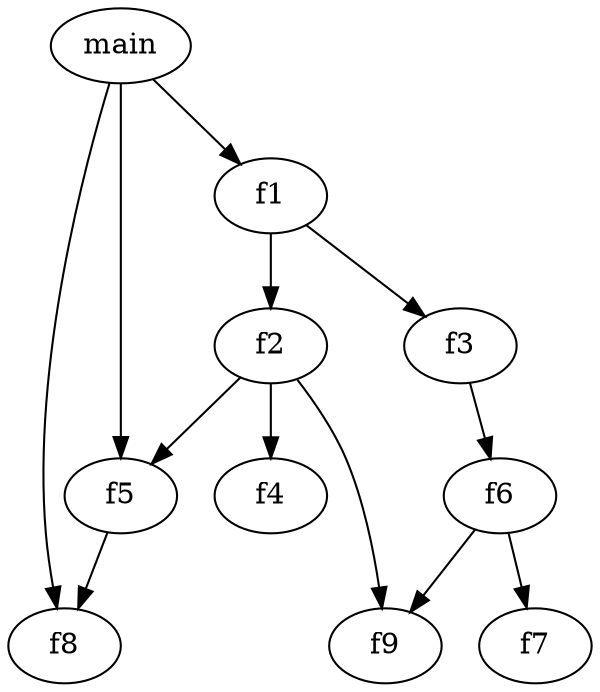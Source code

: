digraph {
	0 [label=main]
	1 [label=f1]
	0 -> 1
	2 [label=f2]
	1 -> 2
	3 [label=f3]
	1 -> 3
	4 [label=f4]
	2 -> 4
	5 [label=f5]
	2 -> 5
	6 [label=f6]
	3 -> 6
	7 [label=f7]
	6 -> 7
	8 [label=f8]
	5 -> 8
	9 [label=f9]
	6 -> 9
	0 -> 5
	0 -> 8
	2 -> 9
}
